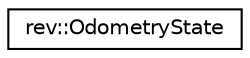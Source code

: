 digraph "Graphical Class Hierarchy"
{
 // LATEX_PDF_SIZE
  edge [fontname="Helvetica",fontsize="10",labelfontname="Helvetica",labelfontsize="10"];
  node [fontname="Helvetica",fontsize="10",shape=record];
  rankdir="LR";
  Node0 [label="rev::OdometryState",height=0.2,width=0.4,color="black", fillcolor="white", style="filled",URL="$structrev_1_1OdometryState.html",tooltip=" "];
}

